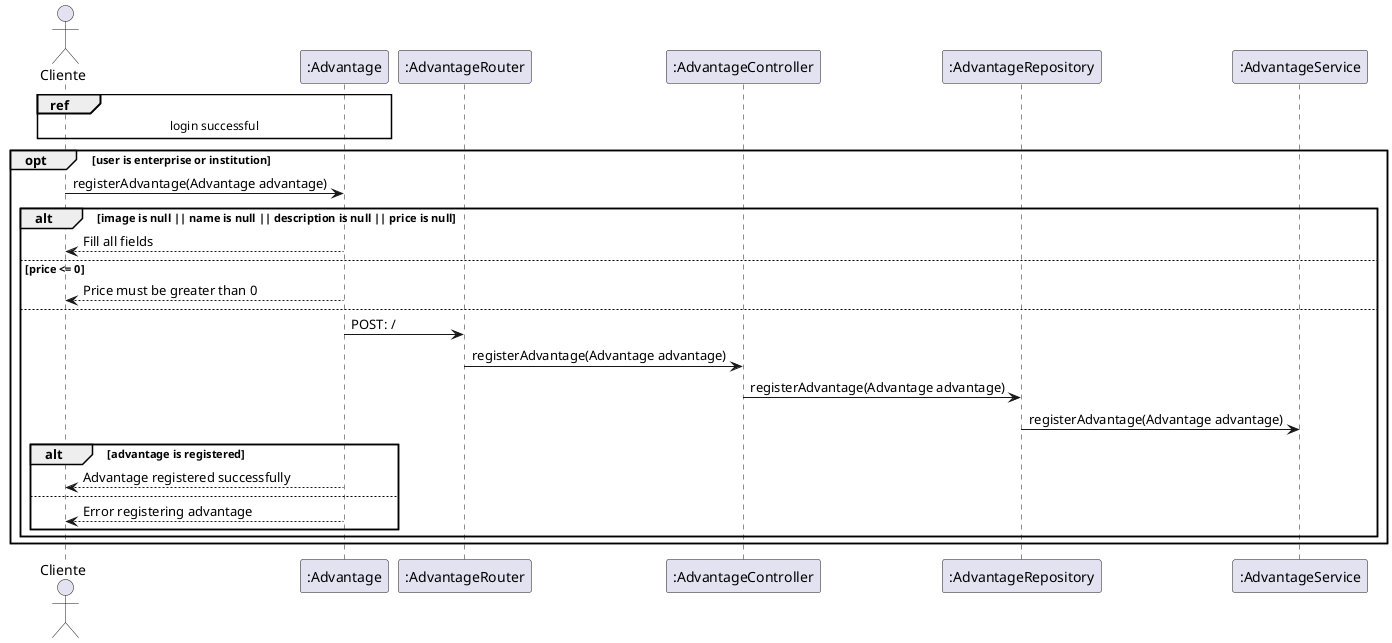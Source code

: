 @startuml

actor "Cliente" as cliente
participant ":Advantage" as ad
participant ":AdvantageRouter" as adRouter
participant ":AdvantageController" as adController
participant ":AdvantageRepository" as adRepository
participant ":AdvantageService" as adService

ref over cliente, ad: login successful

opt user is enterprise or institution
    cliente -> ad : registerAdvantage(Advantage advantage)
    alt image is null || name is null || description is null || price is null
        ad --> cliente : Fill all fields
    else price <= 0
        ad --> cliente : Price must be greater than 0
    else
        ad -> adRouter : POST: /
        adRouter -> adController : registerAdvantage(Advantage advantage)
        adController -> adRepository : registerAdvantage(Advantage advantage)
        adRepository -> adService : registerAdvantage(Advantage advantage)
        alt advantage is registered
            ad --> cliente : Advantage registered successfully
        else
            ad --> cliente : Error registering advantage
        end
    end
end

@enduml